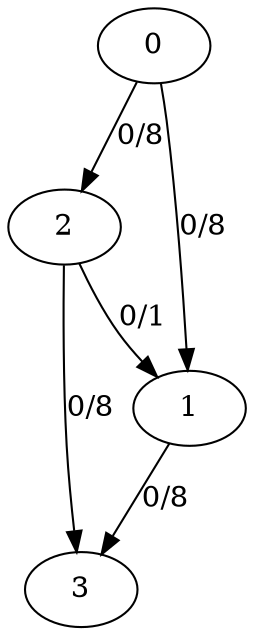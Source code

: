 digraph d { 
	0 -> 2 [label="0/8"];
	0 -> 1 [label="0/8"];
	2 -> 1 [label="0/1"];
	2 -> 3 [label="0/8"];
	1 -> 3 [label="0/8"];
}